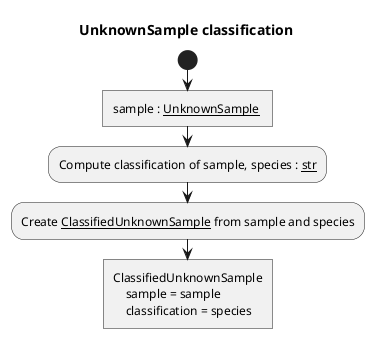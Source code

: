 @startuml
'figure 2: Rethinking classification'
skinparam monochrome true
skinparam handwritten false
skinparam shadowing false

title UnknownSample classification
start

:sample : __UnknownSample__ ]

:Compute classification of sample, species : __str__;

:Create __ClassifiedUnknownSample__ from sample and species;

:ClassifiedUnknownSample
    sample = sample
    classification = species]
@enduml